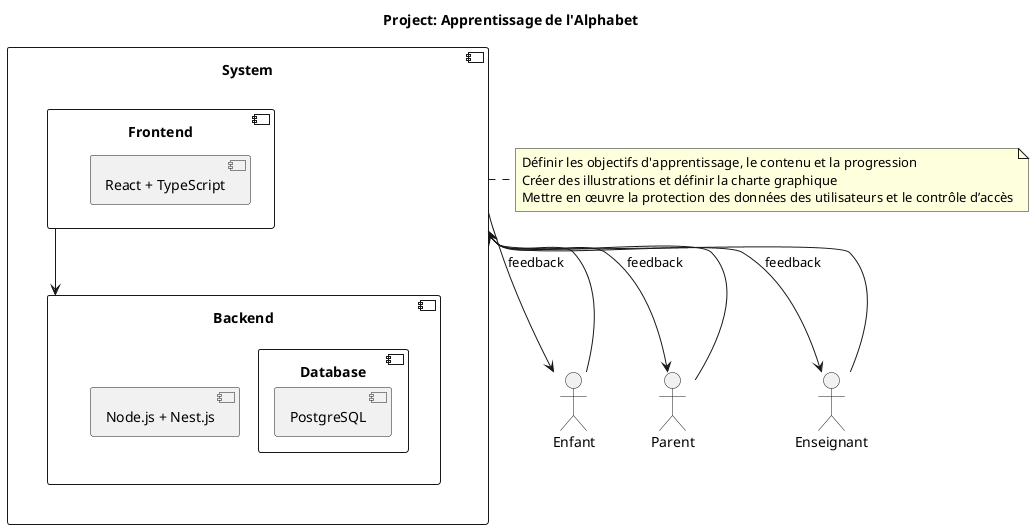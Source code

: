 @startuml
title Project: Apprentissage de l'Alphabet

actor Enfant as User1
actor Parent as User2
actor Enseignant as User3

component System {
    component Frontend {
        [React + TypeScript] as FrontendTech
    }
    component Backend {
        [Node.js + Nest.js] as BackendTech
        component Database {
            [PostgreSQL] as DatabaseTech
        }
    }
}

User1 --> System
User2 --> System
User3 --> System

Frontend --> Backend

System --> User1 : feedback
System --> User2 : feedback
System --> User3 : feedback

note right of System
    Définir les objectifs d'apprentissage, le contenu et la progression
    Créer des illustrations et définir la charte graphique
    Mettre en œuvre la protection des données des utilisateurs et le contrôle d’accès
end note
@enduml